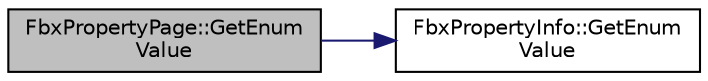 digraph "FbxPropertyPage::GetEnumValue"
{
  edge [fontname="Helvetica",fontsize="10",labelfontname="Helvetica",labelfontsize="10"];
  node [fontname="Helvetica",fontsize="10",shape=record];
  rankdir="LR";
  Node143 [label="FbxPropertyPage::GetEnum\lValue",height=0.2,width=0.4,color="black", fillcolor="grey75", style="filled", fontcolor="black"];
  Node143 -> Node144 [color="midnightblue",fontsize="10",style="solid",fontname="Helvetica"];
  Node144 [label="FbxPropertyInfo::GetEnum\lValue",height=0.2,width=0.4,color="black", fillcolor="white", style="filled",URL="$class_fbx_property_info.html#afc7d5c0e13d772fdf6c392fc922ebc09"];
}
